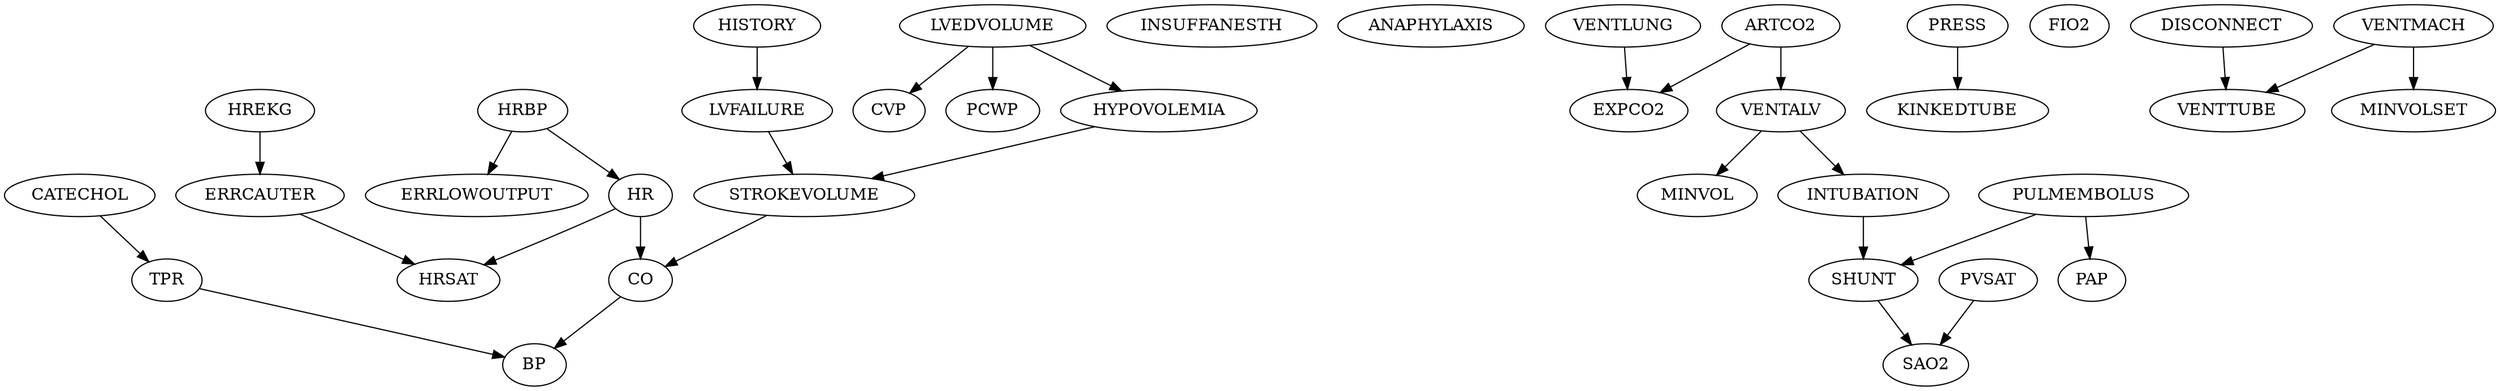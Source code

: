 digraph {
	HISTORY
	CVP
	LVEDVOLUME
	LVEDVOLUME -> CVP
	PCWP
	LVEDVOLUME
	LVEDVOLUME -> PCWP
	HYPOVOLEMIA
	LVEDVOLUME
	LVEDVOLUME -> HYPOVOLEMIA
	LVEDVOLUME
	LVFAILURE
	HISTORY
	HISTORY -> LVFAILURE
	STROKEVOLUME
	LVFAILURE
	LVFAILURE -> STROKEVOLUME
	HYPOVOLEMIA
	HYPOVOLEMIA -> STROKEVOLUME
	ERRLOWOUTPUT
	HRBP
	HRBP -> ERRLOWOUTPUT
	HRBP
	HREKG
	ERRCAUTER
	HREKG
	HREKG -> ERRCAUTER
	HRSAT
	HR
	HR -> HRSAT
	ERRCAUTER
	ERRCAUTER -> HRSAT
	INSUFFANESTH
	ANAPHYLAXIS
	TPR
	CATECHOL
	CATECHOL -> TPR
	EXPCO2
	ARTCO2
	ARTCO2 -> EXPCO2
	VENTLUNG
	VENTLUNG -> EXPCO2
	KINKEDTUBE
	PRESS
	PRESS -> KINKEDTUBE
	MINVOL
	VENTALV
	VENTALV -> MINVOL
	FIO2
	PVSAT
	SAO2
	PVSAT
	PVSAT -> SAO2
	SHUNT
	SHUNT -> SAO2
	PAP
	PULMEMBOLUS
	PULMEMBOLUS -> PAP
	PULMEMBOLUS
	SHUNT
	INTUBATION
	INTUBATION -> SHUNT
	PULMEMBOLUS
	PULMEMBOLUS -> SHUNT
	INTUBATION
	VENTALV
	VENTALV -> INTUBATION
	PRESS
	DISCONNECT
	MINVOLSET
	VENTMACH
	VENTMACH -> MINVOLSET
	VENTMACH
	VENTTUBE
	DISCONNECT
	DISCONNECT -> VENTTUBE
	VENTMACH
	VENTMACH -> VENTTUBE
	VENTLUNG
	VENTALV
	ARTCO2
	ARTCO2 -> VENTALV
	ARTCO2
	CATECHOL
	HR
	HRBP
	HRBP -> HR
	CO
	HR
	HR -> CO
	STROKEVOLUME
	STROKEVOLUME -> CO
	BP
	CO
	CO -> BP
	TPR
	TPR -> BP
}
